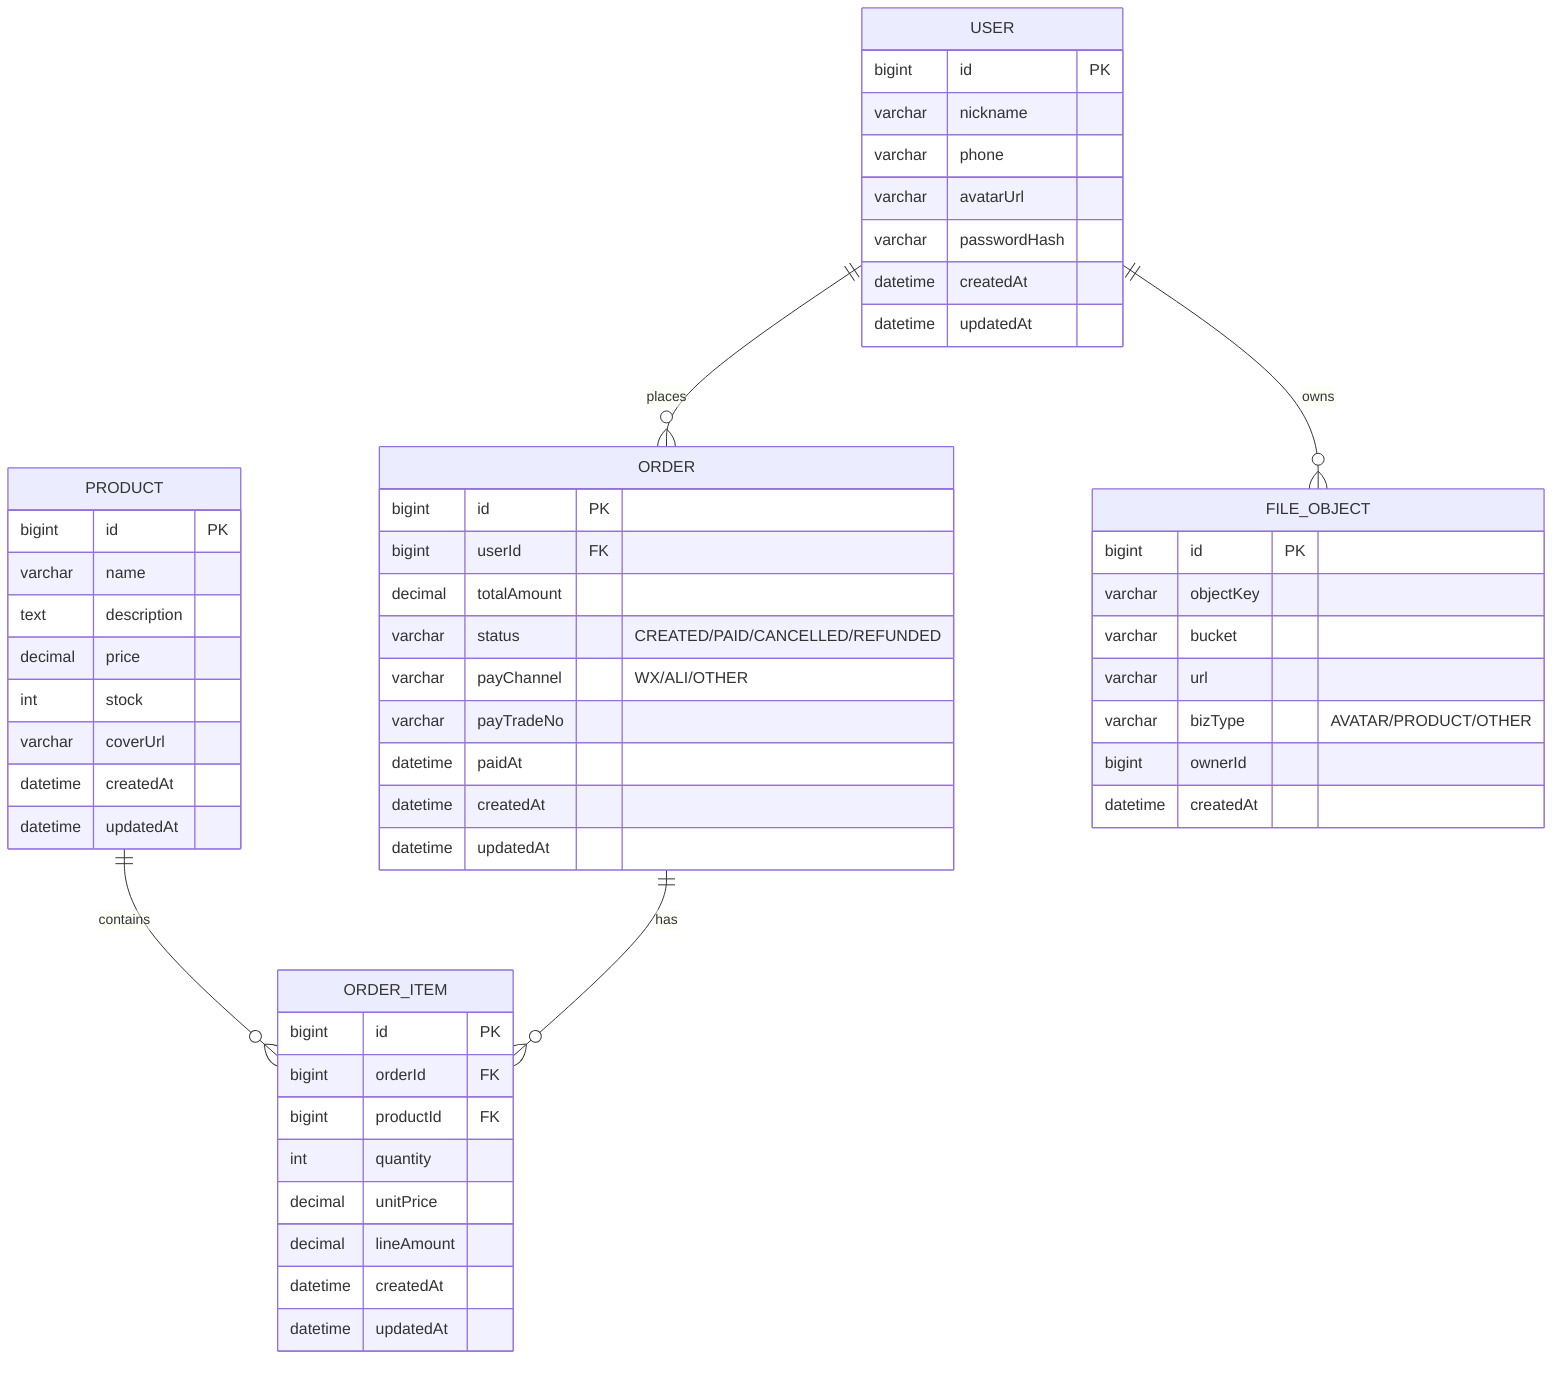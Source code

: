 %% ER 图（Mermaid ER）- 命名驼峰，MySQL

erDiagram
  USER ||--o{ ORDER : places
  USER {
    bigint id PK
    varchar nickname
    varchar phone
    varchar avatarUrl
    varchar passwordHash
    datetime createdAt
    datetime updatedAt
  }

  PRODUCT ||--o{ ORDER_ITEM : contains
  PRODUCT {
    bigint id PK
    varchar name
    text description
    decimal price
    int stock
    varchar coverUrl
    datetime createdAt
    datetime updatedAt
  }

  ORDER ||--o{ ORDER_ITEM : has
  ORDER {
    bigint id PK
    bigint userId FK
    decimal totalAmount
    varchar status  "CREATED/PAID/CANCELLED/REFUNDED"
    varchar payChannel "WX/ALI/OTHER"
    varchar payTradeNo
    datetime paidAt
    datetime createdAt
    datetime updatedAt
  }

  ORDER_ITEM {
    bigint id PK
    bigint orderId FK
    bigint productId FK
    int quantity
    decimal unitPrice
    decimal lineAmount
    datetime createdAt
    datetime updatedAt
  }

  FILE_OBJECT {
    bigint id PK
    varchar objectKey
    varchar bucket
    varchar url
    varchar bizType "AVATAR/PRODUCT/OTHER"
    bigint ownerId
    datetime createdAt
  }

  USER ||--o{ FILE_OBJECT : owns